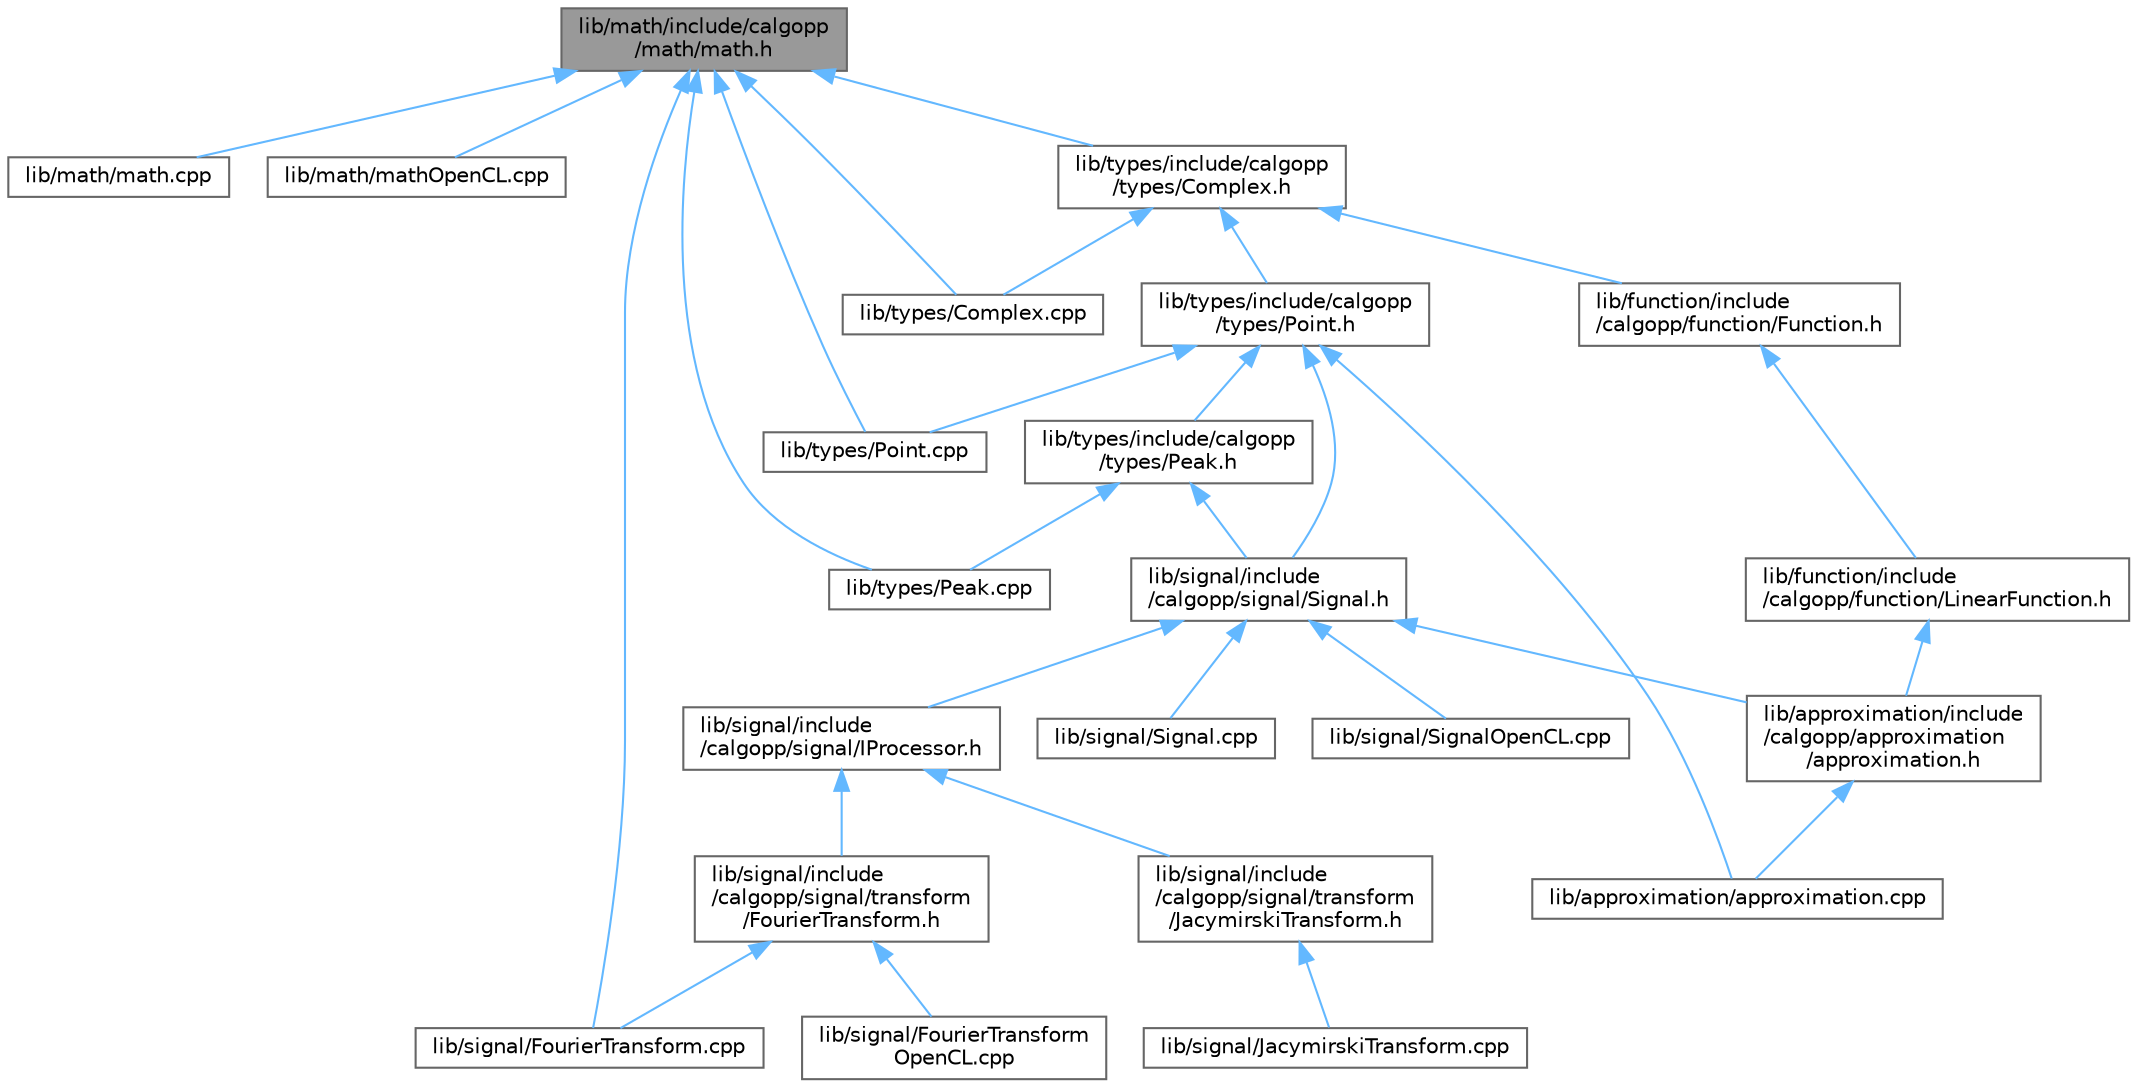 digraph "lib/math/include/calgopp/math/math.h"
{
 // LATEX_PDF_SIZE
  bgcolor="transparent";
  edge [fontname=Helvetica,fontsize=10,labelfontname=Helvetica,labelfontsize=10];
  node [fontname=Helvetica,fontsize=10,shape=box,height=0.2,width=0.4];
  Node1 [label="lib/math/include/calgopp\l/math/math.h",height=0.2,width=0.4,color="gray40", fillcolor="grey60", style="filled", fontcolor="black",tooltip=" "];
  Node1 -> Node2 [dir="back",color="steelblue1",style="solid"];
  Node2 [label="lib/math/math.cpp",height=0.2,width=0.4,color="grey40", fillcolor="white", style="filled",URL="$math_8cpp.html",tooltip=" "];
  Node1 -> Node3 [dir="back",color="steelblue1",style="solid"];
  Node3 [label="lib/math/mathOpenCL.cpp",height=0.2,width=0.4,color="grey40", fillcolor="white", style="filled",URL="$mathOpenCL_8cpp.html",tooltip=" "];
  Node1 -> Node4 [dir="back",color="steelblue1",style="solid"];
  Node4 [label="lib/signal/FourierTransform.cpp",height=0.2,width=0.4,color="grey40", fillcolor="white", style="filled",URL="$FourierTransform_8cpp.html",tooltip=" "];
  Node1 -> Node5 [dir="back",color="steelblue1",style="solid"];
  Node5 [label="lib/types/Complex.cpp",height=0.2,width=0.4,color="grey40", fillcolor="white", style="filled",URL="$Complex_8cpp.html",tooltip=" "];
  Node1 -> Node6 [dir="back",color="steelblue1",style="solid"];
  Node6 [label="lib/types/Peak.cpp",height=0.2,width=0.4,color="grey40", fillcolor="white", style="filled",URL="$Peak_8cpp.html",tooltip=" "];
  Node1 -> Node7 [dir="back",color="steelblue1",style="solid"];
  Node7 [label="lib/types/Point.cpp",height=0.2,width=0.4,color="grey40", fillcolor="white", style="filled",URL="$Point_8cpp.html",tooltip=" "];
  Node1 -> Node8 [dir="back",color="steelblue1",style="solid"];
  Node8 [label="lib/types/include/calgopp\l/types/Complex.h",height=0.2,width=0.4,color="grey40", fillcolor="white", style="filled",URL="$Complex_8h.html",tooltip=" "];
  Node8 -> Node9 [dir="back",color="steelblue1",style="solid"];
  Node9 [label="lib/function/include\l/calgopp/function/Function.h",height=0.2,width=0.4,color="grey40", fillcolor="white", style="filled",URL="$Function_8h.html",tooltip=" "];
  Node9 -> Node10 [dir="back",color="steelblue1",style="solid"];
  Node10 [label="lib/function/include\l/calgopp/function/LinearFunction.h",height=0.2,width=0.4,color="grey40", fillcolor="white", style="filled",URL="$LinearFunction_8h.html",tooltip=" "];
  Node10 -> Node11 [dir="back",color="steelblue1",style="solid"];
  Node11 [label="lib/approximation/include\l/calgopp/approximation\l/approximation.h",height=0.2,width=0.4,color="grey40", fillcolor="white", style="filled",URL="$approximation_8h.html",tooltip=" "];
  Node11 -> Node12 [dir="back",color="steelblue1",style="solid"];
  Node12 [label="lib/approximation/approximation.cpp",height=0.2,width=0.4,color="grey40", fillcolor="white", style="filled",URL="$approximation_8cpp.html",tooltip=" "];
  Node8 -> Node5 [dir="back",color="steelblue1",style="solid"];
  Node8 -> Node13 [dir="back",color="steelblue1",style="solid"];
  Node13 [label="lib/types/include/calgopp\l/types/Point.h",height=0.2,width=0.4,color="grey40", fillcolor="white", style="filled",URL="$Point_8h.html",tooltip=" "];
  Node13 -> Node12 [dir="back",color="steelblue1",style="solid"];
  Node13 -> Node14 [dir="back",color="steelblue1",style="solid"];
  Node14 [label="lib/signal/include\l/calgopp/signal/Signal.h",height=0.2,width=0.4,color="grey40", fillcolor="white", style="filled",URL="$Signal_8h.html",tooltip=" "];
  Node14 -> Node11 [dir="back",color="steelblue1",style="solid"];
  Node14 -> Node15 [dir="back",color="steelblue1",style="solid"];
  Node15 [label="lib/signal/Signal.cpp",height=0.2,width=0.4,color="grey40", fillcolor="white", style="filled",URL="$Signal_8cpp.html",tooltip=" "];
  Node14 -> Node16 [dir="back",color="steelblue1",style="solid"];
  Node16 [label="lib/signal/SignalOpenCL.cpp",height=0.2,width=0.4,color="grey40", fillcolor="white", style="filled",URL="$SignalOpenCL_8cpp.html",tooltip=" "];
  Node14 -> Node17 [dir="back",color="steelblue1",style="solid"];
  Node17 [label="lib/signal/include\l/calgopp/signal/IProcessor.h",height=0.2,width=0.4,color="grey40", fillcolor="white", style="filled",URL="$IProcessor_8h.html",tooltip=" "];
  Node17 -> Node18 [dir="back",color="steelblue1",style="solid"];
  Node18 [label="lib/signal/include\l/calgopp/signal/transform\l/FourierTransform.h",height=0.2,width=0.4,color="grey40", fillcolor="white", style="filled",URL="$FourierTransform_8h.html",tooltip=" "];
  Node18 -> Node4 [dir="back",color="steelblue1",style="solid"];
  Node18 -> Node19 [dir="back",color="steelblue1",style="solid"];
  Node19 [label="lib/signal/FourierTransform\lOpenCL.cpp",height=0.2,width=0.4,color="grey40", fillcolor="white", style="filled",URL="$FourierTransformOpenCL_8cpp.html",tooltip=" "];
  Node17 -> Node20 [dir="back",color="steelblue1",style="solid"];
  Node20 [label="lib/signal/include\l/calgopp/signal/transform\l/JacymirskiTransform.h",height=0.2,width=0.4,color="grey40", fillcolor="white", style="filled",URL="$JacymirskiTransform_8h.html",tooltip=" "];
  Node20 -> Node21 [dir="back",color="steelblue1",style="solid"];
  Node21 [label="lib/signal/JacymirskiTransform.cpp",height=0.2,width=0.4,color="grey40", fillcolor="white", style="filled",URL="$JacymirskiTransform_8cpp.html",tooltip=" "];
  Node13 -> Node7 [dir="back",color="steelblue1",style="solid"];
  Node13 -> Node22 [dir="back",color="steelblue1",style="solid"];
  Node22 [label="lib/types/include/calgopp\l/types/Peak.h",height=0.2,width=0.4,color="grey40", fillcolor="white", style="filled",URL="$Peak_8h.html",tooltip=" "];
  Node22 -> Node14 [dir="back",color="steelblue1",style="solid"];
  Node22 -> Node6 [dir="back",color="steelblue1",style="solid"];
}
